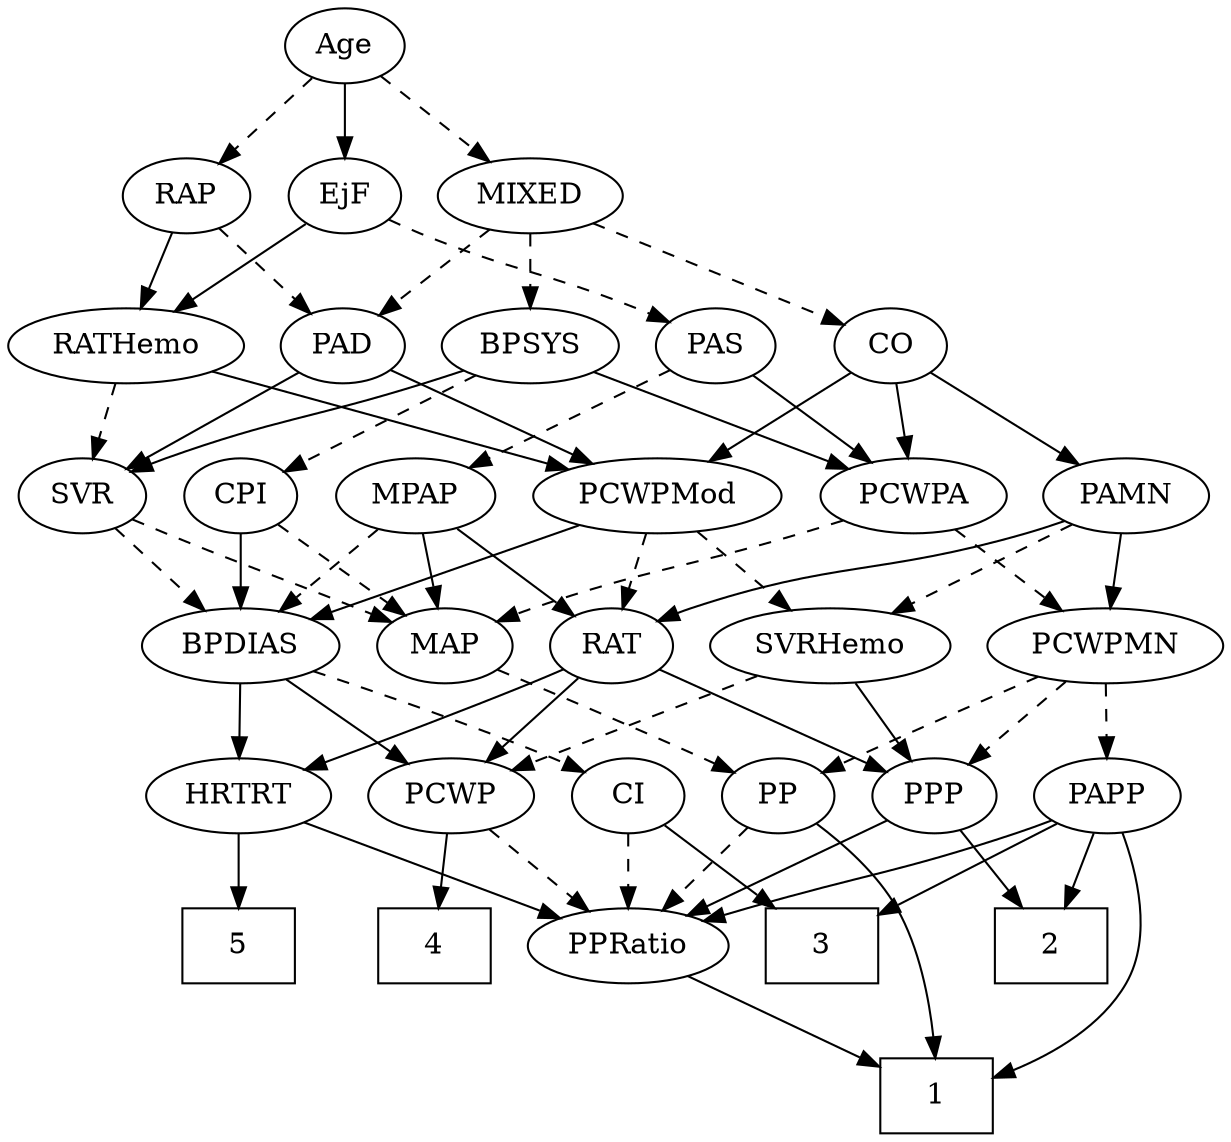 strict digraph {
	graph [bb="0,0,535.44,540"];
	node [label="\N"];
	1	[height=0.5,
		pos="411.4,18",
		shape=box,
		width=0.75];
	2	[height=0.5,
		pos="466.4,90",
		shape=box,
		width=0.75];
	3	[height=0.5,
		pos="356.4,90",
		shape=box,
		width=0.75];
	4	[height=0.5,
		pos="186.4,90",
		shape=box,
		width=0.75];
	5	[height=0.5,
		pos="98.396,90",
		shape=box,
		width=0.75];
	Age	[height=0.5,
		pos="144.4,522",
		width=0.75];
	EjF	[height=0.5,
		pos="144.4,450",
		width=0.75];
	Age -> EjF	[pos="e,144.4,468.1 144.4,503.7 144.4,495.98 144.4,486.71 144.4,478.11",
		style=solid];
	RAP	[height=0.5,
		pos="71.396,450",
		width=0.77632];
	Age -> RAP	[pos="e,86.397,465.38 129.62,506.83 119.3,496.94 105.34,483.55 93.67,472.36",
		style=dashed];
	MIXED	[height=0.5,
		pos="229.4,450",
		width=1.1193];
	Age -> MIXED	[pos="e,210.99,466.16 160.78,507.5 172.8,497.61 189.37,483.96 203.21,472.56",
		style=dashed];
	PAS	[height=0.5,
		pos="312.4,378",
		width=0.75];
	EjF -> PAS	[pos="e,291.21,389.36 165.58,438.64 170.42,436.37 175.56,434.05 180.4,432 222.37,414.26 234.42,413.74 276.4,396 278.21,395.23 280.07,394.43 \
281.93,393.6",
		style=dashed];
	RATHemo	[height=0.5,
		pos="49.396,378",
		width=1.3721];
	EjF -> RATHemo	[pos="e,70.358,394.45 126.97,436.16 113.5,426.24 94.554,412.27 78.756,400.63",
		style=solid];
	PAD	[height=0.5,
		pos="145.4,378",
		width=0.79437];
	RAP -> PAD	[pos="e,130.08,393.49 86.728,434.5 97.147,424.64 111.1,411.44 122.79,400.38",
		style=dashed];
	RAP -> RATHemo	[pos="e,54.825,396.28 66.07,432.05 63.62,424.26 60.654,414.82 57.906,406.08",
		style=solid];
	BPSYS	[height=0.5,
		pos="229.4,378",
		width=1.0471];
	MIXED -> BPSYS	[pos="e,229.4,396.1 229.4,431.7 229.4,423.98 229.4,414.71 229.4,406.11",
		style=dashed];
	MIXED -> PAD	[pos="e,161.88,392.74 211.17,433.81 199.02,423.69 182.92,410.27 169.69,399.24",
		style=dashed];
	CO	[height=0.5,
		pos="393.4,378",
		width=0.75];
	MIXED -> CO	[pos="e,371.34,388.41 257.59,436.97 286.68,424.55 331.94,405.23 362.11,392.35",
		style=dashed];
	MPAP	[height=0.5,
		pos="185.4,306",
		width=0.97491];
	RAT	[height=0.5,
		pos="272.4,234",
		width=0.75827];
	MPAP -> RAT	[pos="e,255.57,248.54 203.42,290.5 216.24,280.19 233.6,266.21 247.71,254.86",
		style=solid];
	BPDIAS	[height=0.5,
		pos="105.4,234",
		width=1.1735];
	MPAP -> BPDIAS	[pos="e,123.17,250.55 168.43,290.15 157.52,280.61 143.14,268.03 130.87,257.29",
		style=dashed];
	MAP	[height=0.5,
		pos="196.4,234",
		width=0.84854];
	MPAP -> MAP	[pos="e,193.71,252.1 188.11,287.7 189.33,279.98 190.78,270.71 192.14,262.11",
		style=solid];
	CPI	[height=0.5,
		pos="105.4,306",
		width=0.75];
	BPSYS -> CPI	[pos="e,125.34,318.26 206.07,363.83 185.69,352.33 156.03,335.58 134.18,323.25",
		style=dashed];
	SVR	[height=0.5,
		pos="32.396,306",
		width=0.77632];
	BPSYS -> SVR	[pos="e,54.115,317.53 200.76,366.18 195.03,364.08 189.03,361.93 183.4,360 133.13,342.79 118.97,343.13 69.396,324 67.516,323.27 65.596,\
322.5 63.669,321.7",
		style=solid];
	PCWPA	[height=0.5,
		pos="402.4,306",
		width=1.1555];
	BPSYS -> PCWPA	[pos="e,372.93,318.92 257.19,365.75 285.93,354.13 331.03,335.87 363.35,322.8",
		style=solid];
	PAD -> SVR	[pos="e,51.853,319.05 125.71,364.81 107.65,353.62 80.683,336.91 60.379,324.33",
		style=solid];
	PCWPMod	[height=0.5,
		pos="290.4,306",
		width=1.4443];
	PAD -> PCWPMod	[pos="e,261.4,321 167.42,366.37 189.88,355.52 225.19,338.48 252.22,325.43",
		style=solid];
	PAMN	[height=0.5,
		pos="498.4,306",
		width=1.011];
	CO -> PAMN	[pos="e,477.63,320.85 412.17,364.49 427.98,353.94 450.88,338.68 469.11,326.53",
		style=solid];
	CO -> PCWPMod	[pos="e,312.96,322.34 374.98,364.49 360.2,354.44 339.11,340.11 321.69,328.27",
		style=solid];
	CO -> PCWPA	[pos="e,400.17,324.28 395.57,360.05 396.57,352.35 397.76,343.03 398.88,334.36",
		style=solid];
	PAS -> MPAP	[pos="e,208.43,319.7 292.27,365.91 272.14,354.81 240.87,337.58 217.35,324.61",
		style=dashed];
	PAS -> PCWPA	[pos="e,383.04,322.05 329.32,363.83 342.21,353.81 360.22,339.81 375.13,328.21",
		style=solid];
	PAMN -> RAT	[pos="e,293.42,245.78 470.97,294.05 465.21,291.92 459.14,289.79 453.4,288 390.01,268.23 370.95,274.29 308.4,252 306.54,251.34 304.65,250.61 \
302.76,249.85",
		style=solid];
	PCWPMN	[height=0.5,
		pos="485.4,234",
		width=1.3902];
	PAMN -> PCWPMN	[pos="e,488.6,252.28 495.25,288.05 493.82,280.35 492.09,271.03 490.48,262.36",
		style=solid];
	SVRHemo	[height=0.5,
		pos="367.4,234",
		width=1.3902];
	PAMN -> SVRHemo	[pos="e,394.1,249.27 474.67,292.32 454.71,281.66 425.87,266.25 403.12,254.09",
		style=dashed];
	RATHemo -> SVR	[pos="e,36.591,324.28 45.28,360.05 43.388,352.26 41.095,342.82 38.972,334.08",
		style=dashed];
	RATHemo -> PCWPMod	[pos="e,251.83,318.13 86.52,366.1 93.456,364.07 100.65,361.97 107.4,360 152.97,346.72 204.95,331.68 241.84,321.02",
		style=solid];
	CPI -> BPDIAS	[pos="e,105.4,252.1 105.4,287.7 105.4,279.98 105.4,270.71 105.4,262.11",
		style=solid];
	CPI -> MAP	[pos="e,178.42,248.83 122.51,291.83 135.98,281.47 154.97,266.87 170.32,255.06",
		style=dashed];
	PPP	[height=0.5,
		pos="415.4,162",
		width=0.75];
	RAT -> PPP	[pos="e,394.31,173.32 293.8,222.52 318.06,210.65 357.77,191.21 385.17,177.79",
		style=solid];
	PCWP	[height=0.5,
		pos="191.4,162",
		width=0.97491];
	RAT -> PCWP	[pos="e,208.48,177.77 256.39,219.17 244.94,209.27 229.3,195.75 216.23,184.46",
		style=solid];
	HRTRT	[height=0.5,
		pos="98.396,162",
		width=1.1013];
	RAT -> HRTRT	[pos="e,128.53,173.84 250.81,222.49 246.09,220.28 241.1,218.01 236.4,216 203.71,202.03 166,187.66 138.27,177.42",
		style=solid];
	SVR -> BPDIAS	[pos="e,89.02,250.7 47.521,290.5 57.361,281.06 70.402,268.56 81.613,257.81",
		style=dashed];
	SVR -> MAP	[pos="e,172.3,245.29 54.638,294.61 59.487,292.4 64.601,290.09 69.396,288 107.75,271.26 117.81,268.18 156.4,252 158.57,251.09 160.81,250.15 \
163.06,249.2",
		style=dashed];
	PCWPMod -> RAT	[pos="e,276.71,251.79 286.04,288.05 284,280.14 281.53,270.54 279.26,261.69",
		style=dashed];
	PCWPMod -> SVRHemo	[pos="e,349.9,250.91 308.25,288.76 318.34,279.6 331.1,268 342.18,257.92",
		style=dashed];
	PCWPMod -> BPDIAS	[pos="e,136.04,246.6 256.46,292.16 225.13,280.31 178.57,262.69 145.44,250.15",
		style=solid];
	PCWPA -> PCWPMN	[pos="e,466.74,250.73 420.82,289.46 432.02,280.02 446.52,267.79 458.93,257.32",
		style=dashed];
	PCWPA -> MAP	[pos="e,220.36,245.64 370.59,294.3 364.24,292.19 357.61,290.01 351.4,288 300.43,271.53 286.66,270.5 236.4,252 234.18,251.19 231.92,250.32 \
229.64,249.42",
		style=dashed];
	PP	[height=0.5,
		pos="343.4,162",
		width=0.75];
	PCWPMN -> PP	[pos="e,364.8,173.55 457,219 432.99,207.17 398.67,190.25 374.05,178.11",
		style=dashed];
	PCWPMN -> PPP	[pos="e,430.11,177.72 469.16,216.76 459.67,207.27 447.57,195.17 437.25,184.85",
		style=dashed];
	PAPP	[height=0.5,
		pos="492.4,162",
		width=0.88464];
	PCWPMN -> PAPP	[pos="e,490.69,180.1 487.13,215.7 487.9,207.98 488.82,198.71 489.68,190.11",
		style=dashed];
	SVRHemo -> PPP	[pos="e,404.43,178.99 378.77,216.41 384.71,207.74 392.1,196.97 398.68,187.38",
		style=solid];
	SVRHemo -> PCWP	[pos="e,218.29,173.7 335.11,220.16 304.72,208.07 259.25,189.99 227.63,177.41",
		style=dashed];
	BPDIAS -> PCWP	[pos="e,173.36,177.68 124.06,217.81 136.17,207.95 152.12,194.97 165.45,184.12",
		style=solid];
	CI	[height=0.5,
		pos="271.4,162",
		width=0.75];
	BPDIAS -> CI	[pos="e,250.16,173.26 135.54,221.25 162.01,210.8 201.48,194.91 235.4,180 237.2,179.21 239.05,178.38 240.91,177.54",
		style=dashed];
	BPDIAS -> HRTRT	[pos="e,100.11,180.1 103.67,215.7 102.89,207.98 101.97,198.71 101.11,190.11",
		style=solid];
	MAP -> PP	[pos="e,322.02,173.18 219.36,222.06 244.5,210.09 284.92,190.84 312.75,177.59",
		style=dashed];
	PP -> 1	[pos="e,410.42,36.309 359.96,147.38 370.82,137.55 384.44,123.35 392.4,108 402.36,88.77 407.11,64.613 409.36,46.32",
		style=solid];
	PPRatio	[height=0.5,
		pos="271.4,90",
		width=1.1013];
	PP -> PPRatio	[pos="e,287.45,106.61 328.83,146.83 319.08,137.36 306.03,124.67 294.84,113.79",
		style=dashed];
	PPP -> 2	[pos="e,453.67,108.46 426.71,145.46 432.89,136.99 440.69,126.29 447.73,116.61",
		style=solid];
	PPP -> PPRatio	[pos="e,297.37,103.62 394.15,150.67 371.12,139.48 334.01,121.44 306.61,108.12",
		style=solid];
	PPRatio -> 1	[pos="e,383.97,32.715 297.07,76.161 318.91,65.241 350.53,49.433 374.98,37.207",
		style=solid];
	PCWP -> 4	[pos="e,187.62,108.1 190.16,143.7 189.61,135.98 188.95,126.71 188.33,118.11",
		style=solid];
	PCWP -> PPRatio	[pos="e,253.9,106.31 208.36,146.15 219.35,136.54 233.85,123.85 246.18,113.07",
		style=dashed];
	CI -> 3	[pos="e,335.53,108.18 287.78,147.5 299.05,138.23 314.31,125.66 327.58,114.73",
		style=solid];
	CI -> PPRatio	[pos="e,271.4,108.1 271.4,143.7 271.4,135.98 271.4,126.71 271.4,118.11",
		style=dashed];
	PAPP -> 1	[pos="e,438.68,26.659 499.87,144.37 507.14,125.53 515.34,94.512 502.4,72 490.73,51.704 467.97,38.451 448.13,30.274",
		style=solid];
	PAPP -> 2	[pos="e,472.81,108.28 486.1,144.05 483.18,136.18 479.62,126.62 476.35,117.79",
		style=solid];
	PAPP -> 3	[pos="e,383.45,104.92 469.63,149.28 448.58,138.45 416.94,122.16 392.45,109.56",
		style=solid];
	PAPP -> PPRatio	[pos="e,301.61,101.83 467.87,150.25 462.49,148.05 456.79,145.85 451.4,144 394.29,124.4 378.06,125.91 320.4,108 317.44,107.08 314.39,106.1 \
311.33,105.1",
		style=solid];
	HRTRT -> 5	[pos="e,98.396,108.1 98.396,143.7 98.396,135.98 98.396,126.71 98.396,118.11",
		style=solid];
	HRTRT -> PPRatio	[pos="e,242.79,102.58 126.96,149.44 156.01,137.69 201.19,119.41 233.28,106.42",
		style=solid];
}
